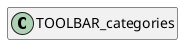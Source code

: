 @startuml
set namespaceSeparator \\
hide members
hide << alias >> circle

class TOOLBAR_categories
@enduml
